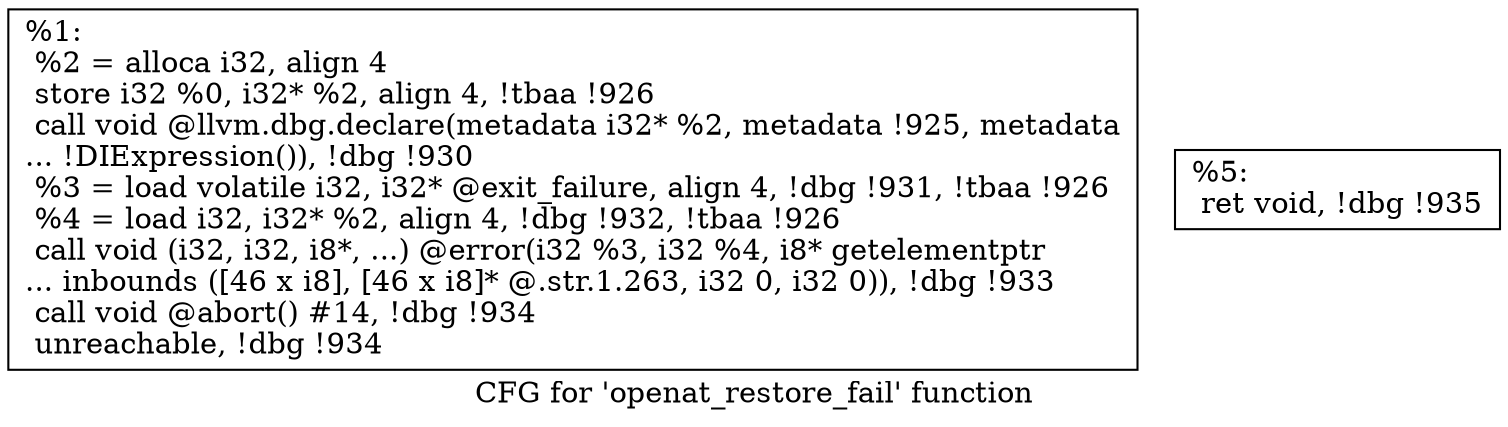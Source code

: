 digraph "CFG for 'openat_restore_fail' function" {
	label="CFG for 'openat_restore_fail' function";

	Node0x250e900 [shape=record,label="{%1:\l  %2 = alloca i32, align 4\l  store i32 %0, i32* %2, align 4, !tbaa !926\l  call void @llvm.dbg.declare(metadata i32* %2, metadata !925, metadata\l... !DIExpression()), !dbg !930\l  %3 = load volatile i32, i32* @exit_failure, align 4, !dbg !931, !tbaa !926\l  %4 = load i32, i32* %2, align 4, !dbg !932, !tbaa !926\l  call void (i32, i32, i8*, ...) @error(i32 %3, i32 %4, i8* getelementptr\l... inbounds ([46 x i8], [46 x i8]* @.str.1.263, i32 0, i32 0)), !dbg !933\l  call void @abort() #14, !dbg !934\l  unreachable, !dbg !934\l}"];
	Node0x250f100 [shape=record,label="{%5:                                                  \l  ret void, !dbg !935\l}"];
}
